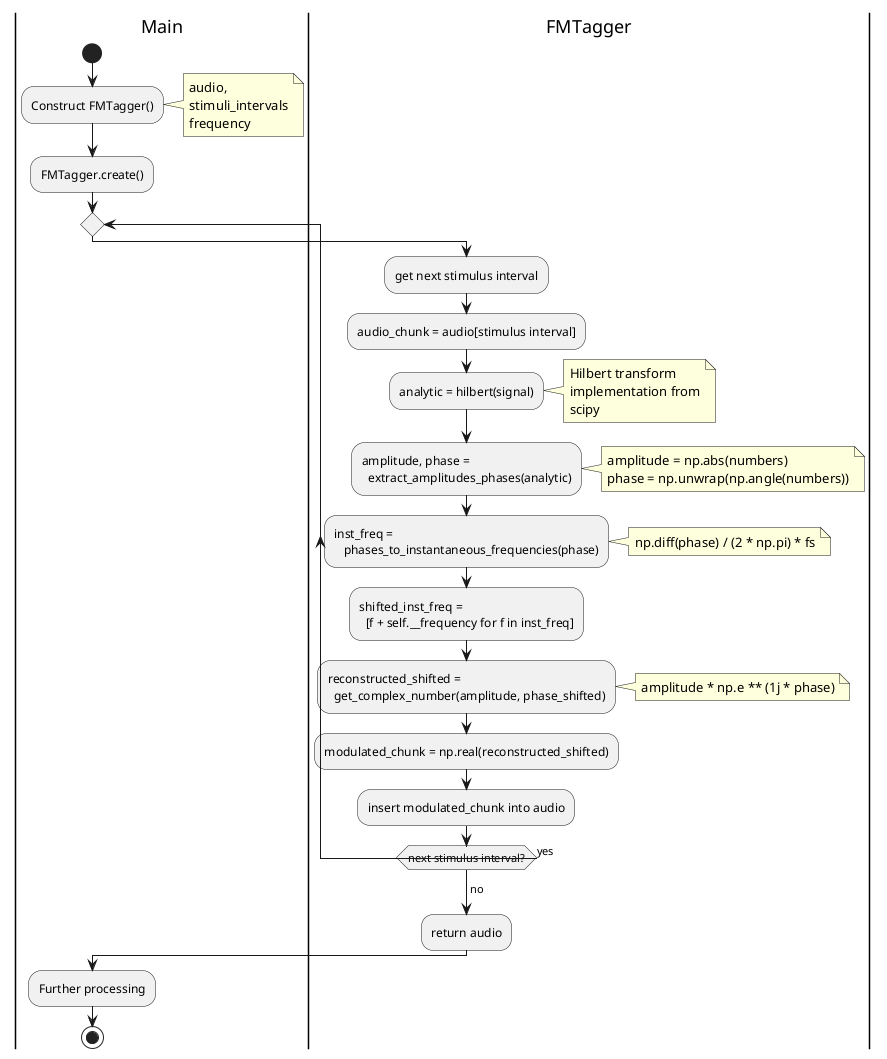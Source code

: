 @startuml
'https://plantuml.com/activity-diagram-beta

|Main|
start
:Construct FMTagger();
note right
    audio,
    stimuli_intervals
    frequency
end note

:FMTagger.create();

repeat
    |FMTagger|
    :get next stimulus interval;
    :audio_chunk = audio[stimulus interval];

    :analytic = hilbert(signal);
    note right
        Hilbert transform
        implementation from
        scipy
    end note
    :amplitude, phase =
      extract_amplitudes_phases(analytic);
    note right
        amplitude = np.abs(numbers)
        phase = np.unwrap(np.angle(numbers))
    end note

    :inst_freq =
       phases_to_instantaneous_frequencies(phase);
    note right
        np.diff(phase) / (2 * np.pi) * fs
    end note
    :shifted_inst_freq =
      [f + self.__frequency for f in inst_freq];
    :reconstructed_shifted =
      get_complex_number(amplitude, phase_shifted);
    note right
        amplitude * np.e ** (1j * phase)
    end note

    :modulated_chunk = np.real(reconstructed_shifted);
    :insert modulated_chunk into audio;
repeat while(next stimulus interval?) is (yes)
->no;
:return audio;

|Main|
:Further processing;
stop


@enduml
